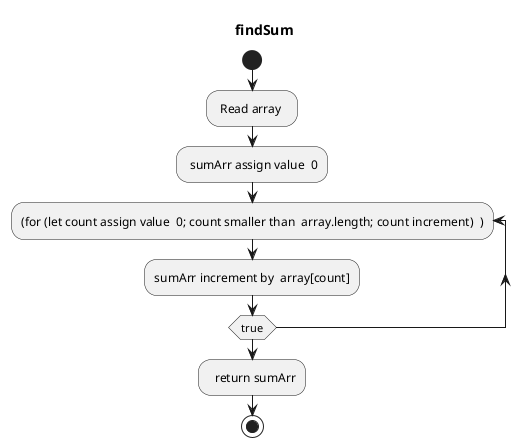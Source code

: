 
@startuml findSum
title findSum
start
: Read array  ;
: sumArr assign value  0; 
repeat:(for (let count assign value  0; count smaller than  array.length; count increment)  )    
    :sumArr increment by  array[count]; 
repeat while(true)
:  return sumArr; 
stop
@enduml